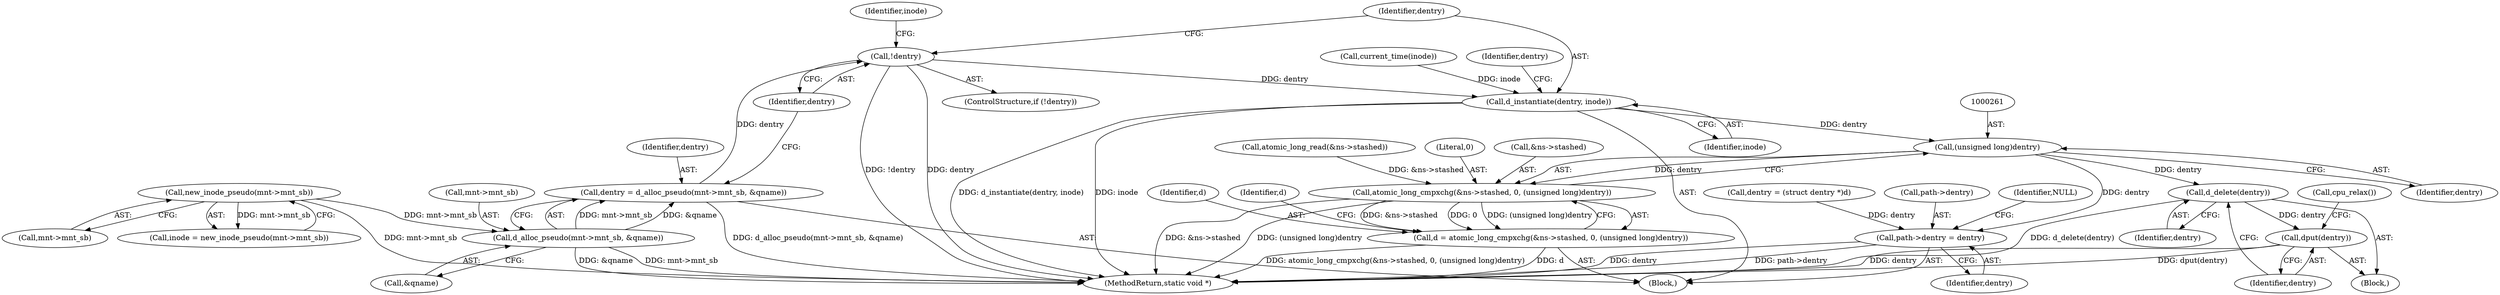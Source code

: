 digraph "0_linux_073c516ff73557a8f7315066856c04b50383ac34@pointer" {
"1000226" [label="(Call,!dentry)"];
"1000217" [label="(Call,dentry = d_alloc_pseudo(mnt->mnt_sb, &qname))"];
"1000219" [label="(Call,d_alloc_pseudo(mnt->mnt_sb, &qname))"];
"1000159" [label="(Call,new_inode_pseudo(mnt->mnt_sb))"];
"1000235" [label="(Call,d_instantiate(dentry, inode))"];
"1000260" [label="(Call,(unsigned long)dentry)"];
"1000148" [label="(Call,path->dentry = dentry)"];
"1000254" [label="(Call,atomic_long_cmpxchg(&ns->stashed, 0, (unsigned long)dentry))"];
"1000252" [label="(Call,d = atomic_long_cmpxchg(&ns->stashed, 0, (unsigned long)dentry))"];
"1000266" [label="(Call,d_delete(dentry))"];
"1000268" [label="(Call,dput(dentry))"];
"1000227" [label="(Identifier,dentry)"];
"1000255" [label="(Call,&ns->stashed)"];
"1000116" [label="(Call,atomic_long_read(&ns->stashed))"];
"1000267" [label="(Identifier,dentry)"];
"1000192" [label="(Call,current_time(inode))"];
"1000226" [label="(Call,!dentry)"];
"1000254" [label="(Call,atomic_long_cmpxchg(&ns->stashed, 0, (unsigned long)dentry))"];
"1000265" [label="(Block,)"];
"1000220" [label="(Call,mnt->mnt_sb)"];
"1000218" [label="(Identifier,dentry)"];
"1000252" [label="(Call,d = atomic_long_cmpxchg(&ns->stashed, 0, (unsigned long)dentry))"];
"1000264" [label="(Identifier,d)"];
"1000152" [label="(Identifier,dentry)"];
"1000125" [label="(Call,dentry = (struct dentry *)d)"];
"1000253" [label="(Identifier,d)"];
"1000230" [label="(Identifier,inode)"];
"1000159" [label="(Call,new_inode_pseudo(mnt->mnt_sb))"];
"1000219" [label="(Call,d_alloc_pseudo(mnt->mnt_sb, &qname))"];
"1000266" [label="(Call,d_delete(dentry))"];
"1000240" [label="(Identifier,dentry)"];
"1000217" [label="(Call,dentry = d_alloc_pseudo(mnt->mnt_sb, &qname))"];
"1000269" [label="(Identifier,dentry)"];
"1000157" [label="(Call,inode = new_inode_pseudo(mnt->mnt_sb))"];
"1000259" [label="(Literal,0)"];
"1000236" [label="(Identifier,dentry)"];
"1000235" [label="(Call,d_instantiate(dentry, inode))"];
"1000260" [label="(Call,(unsigned long)dentry)"];
"1000237" [label="(Identifier,inode)"];
"1000148" [label="(Call,path->dentry = dentry)"];
"1000149" [label="(Call,path->dentry)"];
"1000223" [label="(Call,&qname)"];
"1000268" [label="(Call,dput(dentry))"];
"1000154" [label="(Identifier,NULL)"];
"1000225" [label="(ControlStructure,if (!dentry))"];
"1000160" [label="(Call,mnt->mnt_sb)"];
"1000270" [label="(Call,cpu_relax())"];
"1000104" [label="(Block,)"];
"1000276" [label="(MethodReturn,static void *)"];
"1000262" [label="(Identifier,dentry)"];
"1000226" -> "1000225"  [label="AST: "];
"1000226" -> "1000227"  [label="CFG: "];
"1000227" -> "1000226"  [label="AST: "];
"1000230" -> "1000226"  [label="CFG: "];
"1000236" -> "1000226"  [label="CFG: "];
"1000226" -> "1000276"  [label="DDG: dentry"];
"1000226" -> "1000276"  [label="DDG: !dentry"];
"1000217" -> "1000226"  [label="DDG: dentry"];
"1000226" -> "1000235"  [label="DDG: dentry"];
"1000217" -> "1000104"  [label="AST: "];
"1000217" -> "1000219"  [label="CFG: "];
"1000218" -> "1000217"  [label="AST: "];
"1000219" -> "1000217"  [label="AST: "];
"1000227" -> "1000217"  [label="CFG: "];
"1000217" -> "1000276"  [label="DDG: d_alloc_pseudo(mnt->mnt_sb, &qname)"];
"1000219" -> "1000217"  [label="DDG: mnt->mnt_sb"];
"1000219" -> "1000217"  [label="DDG: &qname"];
"1000219" -> "1000223"  [label="CFG: "];
"1000220" -> "1000219"  [label="AST: "];
"1000223" -> "1000219"  [label="AST: "];
"1000219" -> "1000276"  [label="DDG: &qname"];
"1000219" -> "1000276"  [label="DDG: mnt->mnt_sb"];
"1000159" -> "1000219"  [label="DDG: mnt->mnt_sb"];
"1000159" -> "1000157"  [label="AST: "];
"1000159" -> "1000160"  [label="CFG: "];
"1000160" -> "1000159"  [label="AST: "];
"1000157" -> "1000159"  [label="CFG: "];
"1000159" -> "1000276"  [label="DDG: mnt->mnt_sb"];
"1000159" -> "1000157"  [label="DDG: mnt->mnt_sb"];
"1000235" -> "1000104"  [label="AST: "];
"1000235" -> "1000237"  [label="CFG: "];
"1000236" -> "1000235"  [label="AST: "];
"1000237" -> "1000235"  [label="AST: "];
"1000240" -> "1000235"  [label="CFG: "];
"1000235" -> "1000276"  [label="DDG: inode"];
"1000235" -> "1000276"  [label="DDG: d_instantiate(dentry, inode)"];
"1000192" -> "1000235"  [label="DDG: inode"];
"1000235" -> "1000260"  [label="DDG: dentry"];
"1000260" -> "1000254"  [label="AST: "];
"1000260" -> "1000262"  [label="CFG: "];
"1000261" -> "1000260"  [label="AST: "];
"1000262" -> "1000260"  [label="AST: "];
"1000254" -> "1000260"  [label="CFG: "];
"1000260" -> "1000148"  [label="DDG: dentry"];
"1000260" -> "1000254"  [label="DDG: dentry"];
"1000260" -> "1000266"  [label="DDG: dentry"];
"1000148" -> "1000104"  [label="AST: "];
"1000148" -> "1000152"  [label="CFG: "];
"1000149" -> "1000148"  [label="AST: "];
"1000152" -> "1000148"  [label="AST: "];
"1000154" -> "1000148"  [label="CFG: "];
"1000148" -> "1000276"  [label="DDG: dentry"];
"1000148" -> "1000276"  [label="DDG: path->dentry"];
"1000125" -> "1000148"  [label="DDG: dentry"];
"1000254" -> "1000252"  [label="AST: "];
"1000255" -> "1000254"  [label="AST: "];
"1000259" -> "1000254"  [label="AST: "];
"1000252" -> "1000254"  [label="CFG: "];
"1000254" -> "1000276"  [label="DDG: &ns->stashed"];
"1000254" -> "1000276"  [label="DDG: (unsigned long)dentry"];
"1000254" -> "1000252"  [label="DDG: &ns->stashed"];
"1000254" -> "1000252"  [label="DDG: 0"];
"1000254" -> "1000252"  [label="DDG: (unsigned long)dentry"];
"1000116" -> "1000254"  [label="DDG: &ns->stashed"];
"1000252" -> "1000104"  [label="AST: "];
"1000253" -> "1000252"  [label="AST: "];
"1000264" -> "1000252"  [label="CFG: "];
"1000252" -> "1000276"  [label="DDG: d"];
"1000252" -> "1000276"  [label="DDG: atomic_long_cmpxchg(&ns->stashed, 0, (unsigned long)dentry)"];
"1000266" -> "1000265"  [label="AST: "];
"1000266" -> "1000267"  [label="CFG: "];
"1000267" -> "1000266"  [label="AST: "];
"1000269" -> "1000266"  [label="CFG: "];
"1000266" -> "1000276"  [label="DDG: d_delete(dentry)"];
"1000266" -> "1000268"  [label="DDG: dentry"];
"1000268" -> "1000265"  [label="AST: "];
"1000268" -> "1000269"  [label="CFG: "];
"1000269" -> "1000268"  [label="AST: "];
"1000270" -> "1000268"  [label="CFG: "];
"1000268" -> "1000276"  [label="DDG: dentry"];
"1000268" -> "1000276"  [label="DDG: dput(dentry)"];
}

